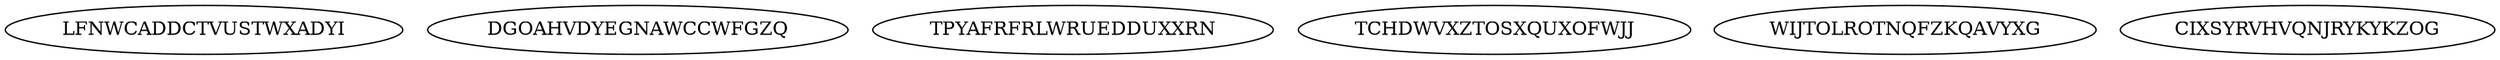 digraph "N6M0" {
	LFNWCADDCTVUSTWXADYI			[Weight=11, Start=0, Processor=1];
	DGOAHVDYEGNAWCCWFGZQ			[Weight=13, Start=11, Processor=1];
	TPYAFRFRLWRUEDDUXXRN			[Weight=19, Start=0, Processor=2];
	TCHDWVXZTOSXQUXOFWJJ			[Weight=15, Start=0, Processor=3];
	WIJTOLROTNQFZKQAVYXG			[Weight=17, Start=0, Processor=4];
	CIXSYRVHVQNJRYKYKZOG			[Weight=20, Start=0, Processor=5];
}
